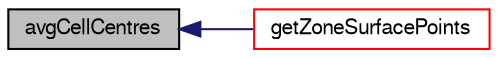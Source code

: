 digraph "avgCellCentres"
{
  bgcolor="transparent";
  edge [fontname="FreeSans",fontsize="10",labelfontname="FreeSans",labelfontsize="10"];
  node [fontname="FreeSans",fontsize="10",shape=record];
  rankdir="LR";
  Node3098 [label="avgCellCentres",height=0.2,width=0.4,color="black", fillcolor="grey75", style="filled", fontcolor="black"];
  Node3098 -> Node3099 [dir="back",color="midnightblue",fontsize="10",style="solid",fontname="FreeSans"];
  Node3099 [label="getZoneSurfacePoints",height=0.2,width=0.4,color="red",URL="$a24622.html#a9b0617c77e1e71c70428238e6246484e",tooltip="Get points both on patch and facezone. "];
}

